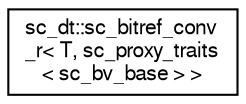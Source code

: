 digraph "Graphical Class Hierarchy"
{
  edge [fontname="FreeSans",fontsize="10",labelfontname="FreeSans",labelfontsize="10"];
  node [fontname="FreeSans",fontsize="10",shape=record];
  rankdir="LR";
  Node0 [label="sc_dt::sc_bitref_conv\l_r\< T, sc_proxy_traits\l\< sc_bv_base \> \>",height=0.2,width=0.4,color="black", fillcolor="white", style="filled",URL="$a01420.html"];
}

